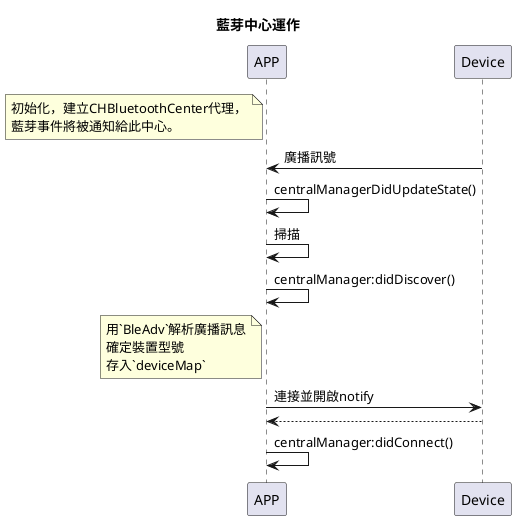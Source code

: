 @startuml
title:"藍芽中心運作"
note left of APP: 初始化，建立CHBluetoothCenter代理，\n藍芽事件將被通知給此中心。
Device -> APP: 廣播訊號
APP -> APP: centralManagerDidUpdateState()
APP -> APP: 掃描 
APP -> APP: centralManager:didDiscover()
note left of APP: 用`BleAdv`解析廣播訊息\n確定裝置型號\n存入`deviceMap`

APP -> Device: 連接並開啟notify
Device --> APP: 
APP -> APP: centralManager:didConnect()
@enduml